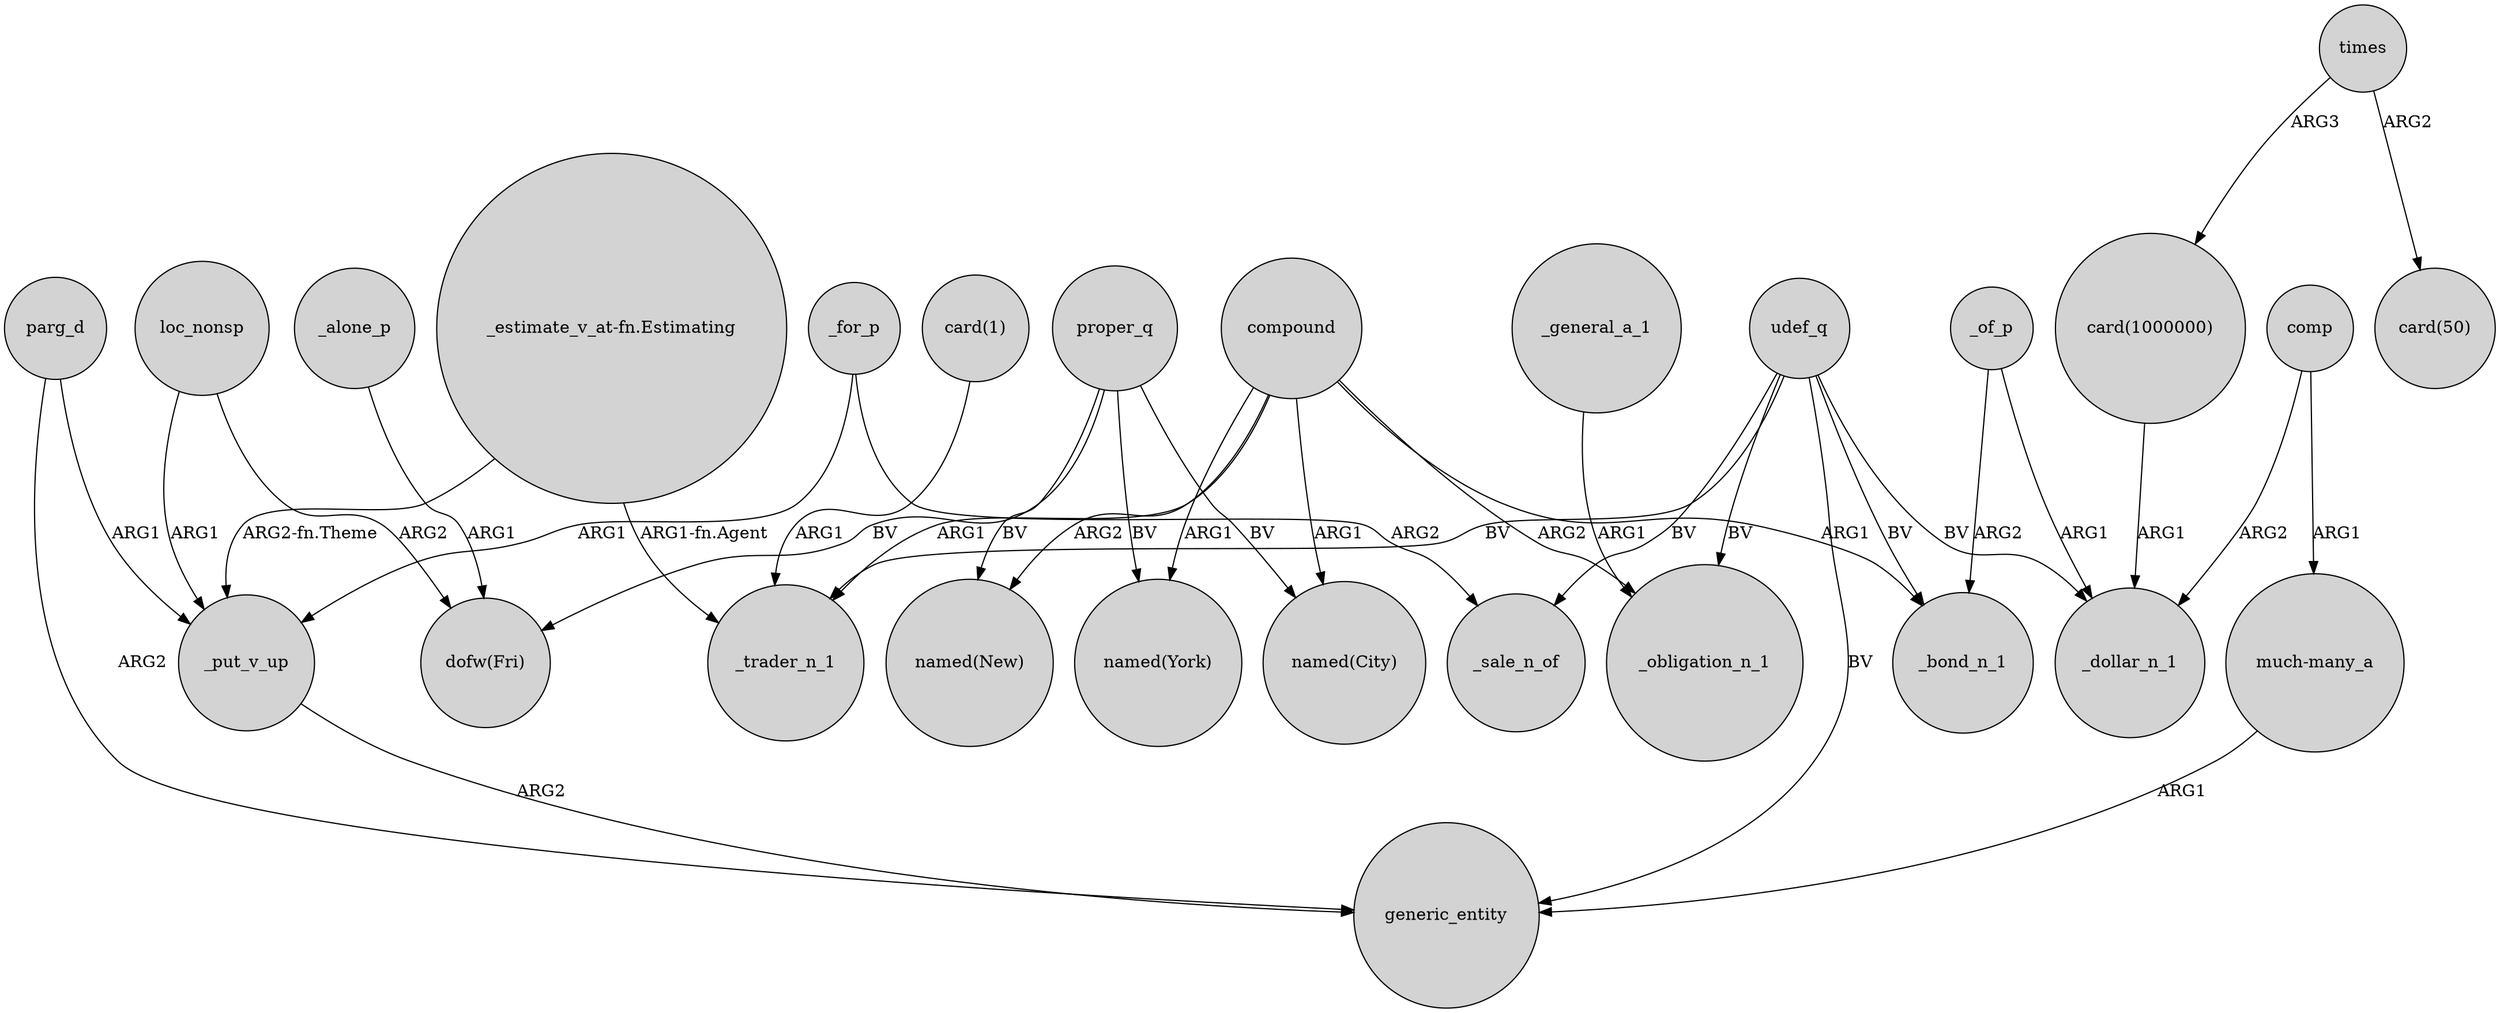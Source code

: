 digraph {
	node [shape=circle style=filled]
	"_estimate_v_at-fn.Estimating" -> _put_v_up [label="ARG2-fn.Theme"]
	"_estimate_v_at-fn.Estimating" -> _trader_n_1 [label="ARG1-fn.Agent"]
	times -> "card(50)" [label=ARG2]
	"card(1000000)" -> _dollar_n_1 [label=ARG1]
	"card(1)" -> _trader_n_1 [label=ARG1]
	proper_q -> "dofw(Fri)" [label=BV]
	compound -> "named(New)" [label=ARG2]
	udef_q -> generic_entity [label=BV]
	compound -> _obligation_n_1 [label=ARG2]
	udef_q -> _trader_n_1 [label=BV]
	proper_q -> "named(New)" [label=BV]
	"much-many_a" -> generic_entity [label=ARG1]
	parg_d -> generic_entity [label=ARG2]
	_of_p -> _dollar_n_1 [label=ARG1]
	_for_p -> _sale_n_of [label=ARG2]
	compound -> _bond_n_1 [label=ARG1]
	_for_p -> _put_v_up [label=ARG1]
	_of_p -> _bond_n_1 [label=ARG2]
	_alone_p -> "dofw(Fri)" [label=ARG1]
	loc_nonsp -> _put_v_up [label=ARG1]
	_put_v_up -> generic_entity [label=ARG2]
	loc_nonsp -> "dofw(Fri)" [label=ARG2]
	compound -> _trader_n_1 [label=ARG1]
	udef_q -> _bond_n_1 [label=BV]
	compound -> "named(York)" [label=ARG1]
	comp -> "much-many_a" [label=ARG1]
	times -> "card(1000000)" [label=ARG3]
	proper_q -> "named(City)" [label=BV]
	_general_a_1 -> _obligation_n_1 [label=ARG1]
	udef_q -> _obligation_n_1 [label=BV]
	udef_q -> _sale_n_of [label=BV]
	parg_d -> _put_v_up [label=ARG1]
	comp -> _dollar_n_1 [label=ARG2]
	proper_q -> "named(York)" [label=BV]
	udef_q -> _dollar_n_1 [label=BV]
	compound -> "named(City)" [label=ARG1]
}
